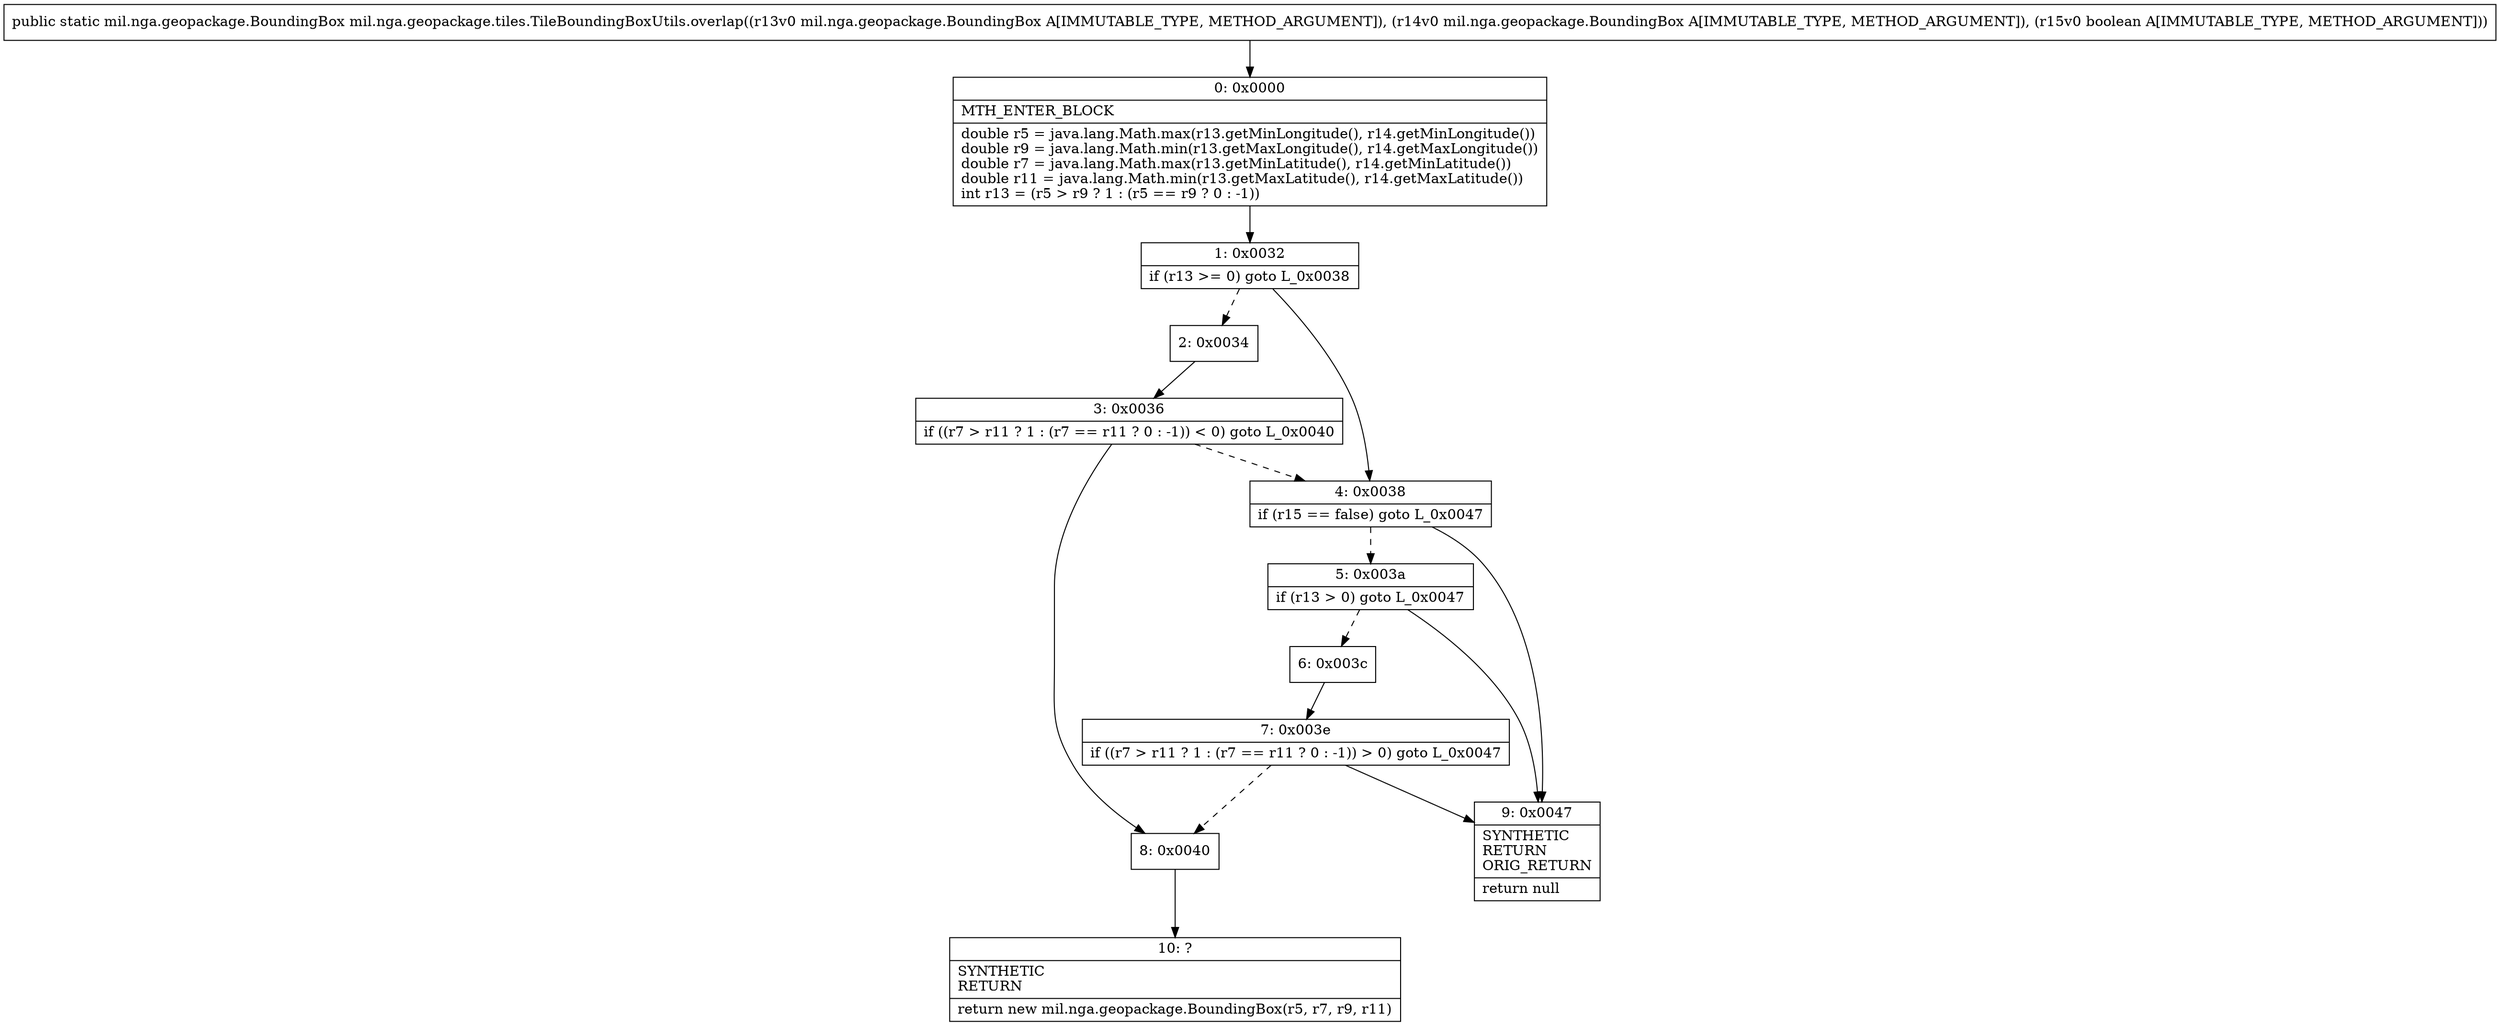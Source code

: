 digraph "CFG formil.nga.geopackage.tiles.TileBoundingBoxUtils.overlap(Lmil\/nga\/geopackage\/BoundingBox;Lmil\/nga\/geopackage\/BoundingBox;Z)Lmil\/nga\/geopackage\/BoundingBox;" {
Node_0 [shape=record,label="{0\:\ 0x0000|MTH_ENTER_BLOCK\l|double r5 = java.lang.Math.max(r13.getMinLongitude(), r14.getMinLongitude())\ldouble r9 = java.lang.Math.min(r13.getMaxLongitude(), r14.getMaxLongitude())\ldouble r7 = java.lang.Math.max(r13.getMinLatitude(), r14.getMinLatitude())\ldouble r11 = java.lang.Math.min(r13.getMaxLatitude(), r14.getMaxLatitude())\lint r13 = (r5 \> r9 ? 1 : (r5 == r9 ? 0 : \-1))\l}"];
Node_1 [shape=record,label="{1\:\ 0x0032|if (r13 \>= 0) goto L_0x0038\l}"];
Node_2 [shape=record,label="{2\:\ 0x0034}"];
Node_3 [shape=record,label="{3\:\ 0x0036|if ((r7 \> r11 ? 1 : (r7 == r11 ? 0 : \-1)) \< 0) goto L_0x0040\l}"];
Node_4 [shape=record,label="{4\:\ 0x0038|if (r15 == false) goto L_0x0047\l}"];
Node_5 [shape=record,label="{5\:\ 0x003a|if (r13 \> 0) goto L_0x0047\l}"];
Node_6 [shape=record,label="{6\:\ 0x003c}"];
Node_7 [shape=record,label="{7\:\ 0x003e|if ((r7 \> r11 ? 1 : (r7 == r11 ? 0 : \-1)) \> 0) goto L_0x0047\l}"];
Node_8 [shape=record,label="{8\:\ 0x0040}"];
Node_9 [shape=record,label="{9\:\ 0x0047|SYNTHETIC\lRETURN\lORIG_RETURN\l|return null\l}"];
Node_10 [shape=record,label="{10\:\ ?|SYNTHETIC\lRETURN\l|return new mil.nga.geopackage.BoundingBox(r5, r7, r9, r11)\l}"];
MethodNode[shape=record,label="{public static mil.nga.geopackage.BoundingBox mil.nga.geopackage.tiles.TileBoundingBoxUtils.overlap((r13v0 mil.nga.geopackage.BoundingBox A[IMMUTABLE_TYPE, METHOD_ARGUMENT]), (r14v0 mil.nga.geopackage.BoundingBox A[IMMUTABLE_TYPE, METHOD_ARGUMENT]), (r15v0 boolean A[IMMUTABLE_TYPE, METHOD_ARGUMENT])) }"];
MethodNode -> Node_0;
Node_0 -> Node_1;
Node_1 -> Node_2[style=dashed];
Node_1 -> Node_4;
Node_2 -> Node_3;
Node_3 -> Node_4[style=dashed];
Node_3 -> Node_8;
Node_4 -> Node_5[style=dashed];
Node_4 -> Node_9;
Node_5 -> Node_6[style=dashed];
Node_5 -> Node_9;
Node_6 -> Node_7;
Node_7 -> Node_8[style=dashed];
Node_7 -> Node_9;
Node_8 -> Node_10;
}

